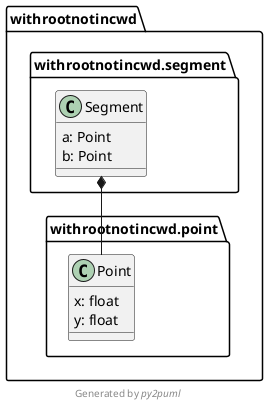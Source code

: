 @startuml withrootnotincwd
namespace withrootnotincwd {
  namespace point {}
  namespace segment {}
}
class withrootnotincwd.point.Point {
  x: float
  y: float
}
class withrootnotincwd.segment.Segment {
  a: Point
  b: Point
}
withrootnotincwd.segment.Segment *-- withrootnotincwd.point.Point
footer Generated by //py2puml//
@enduml
